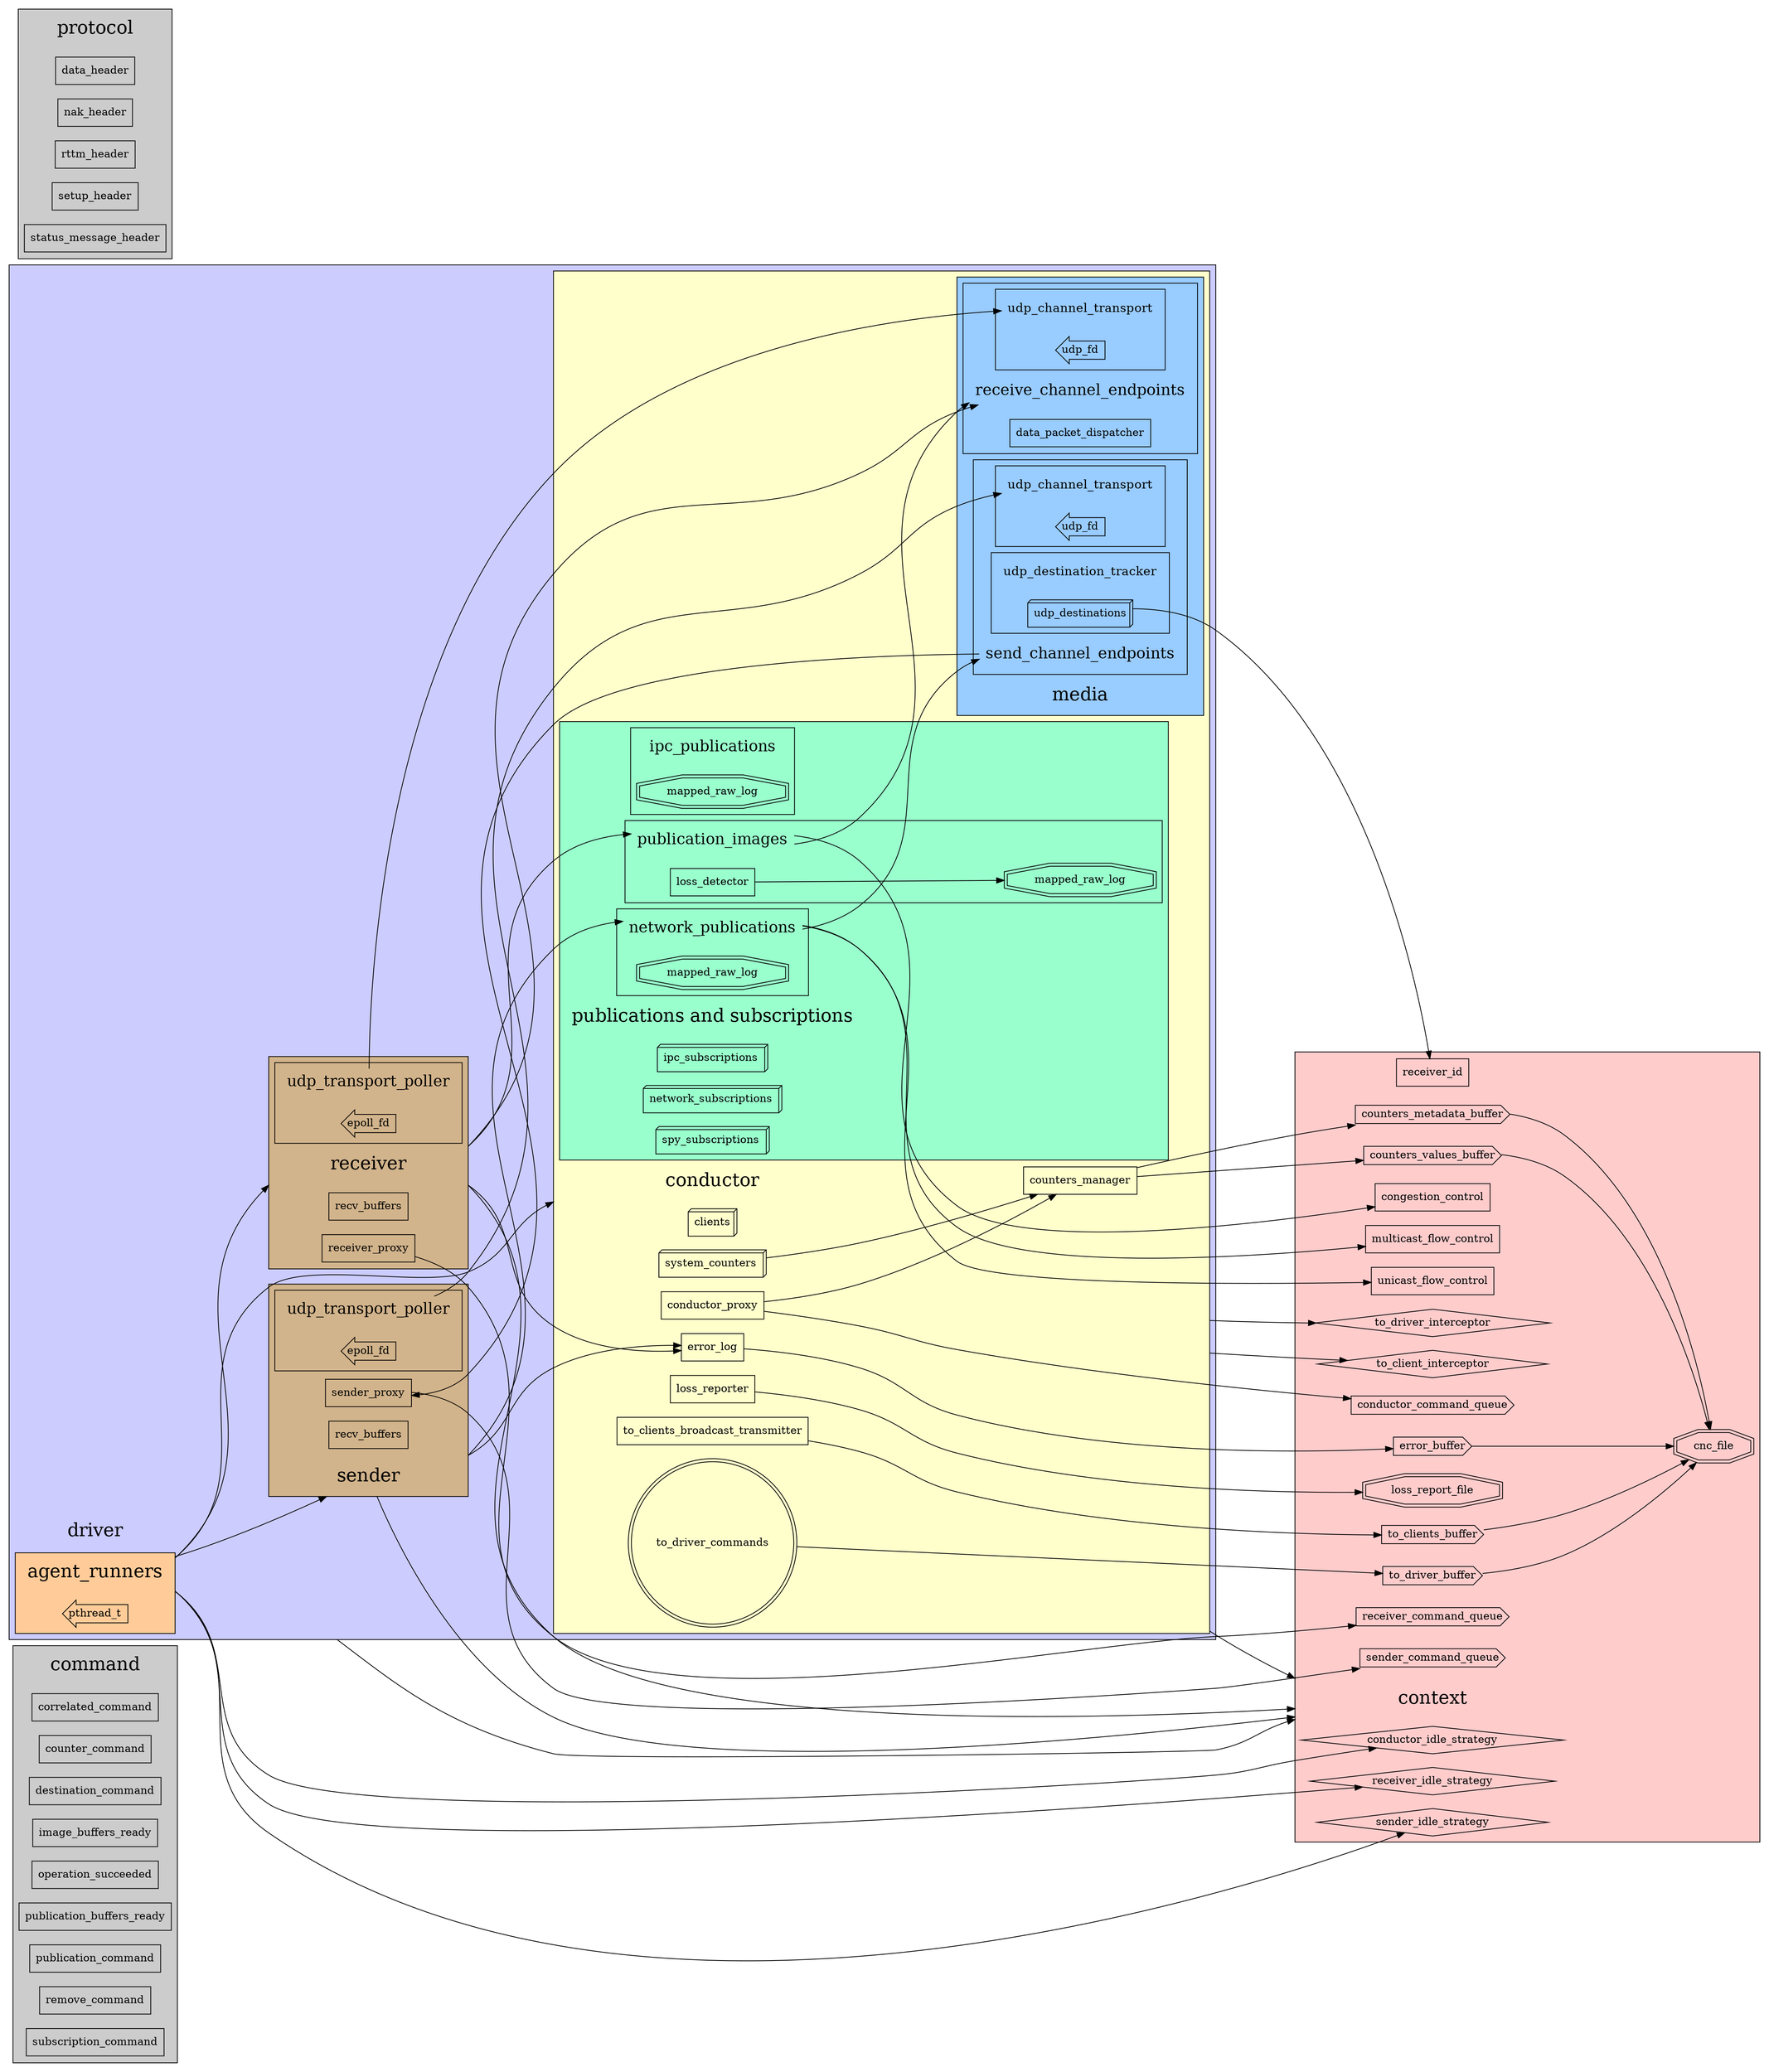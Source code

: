 digraph aeron_media_driver {

    ranksep=2.0;
    rankdir=LR;
    compound=true;

    subgraph cluster_command {
        style = filled;
        fillcolor = "#cccccc";

        command [ label="command" shape="none" fontsize=24 ];

        correlated_command [ label="correlated_command" shape="record" ];
        counter_command [ label="counter_command" shape="record" ];
        destination_command [ label="destination_command" shape="record" ];
        image_buffers_ready [ label="image_buffers_ready" shape="record" ];
        operation_succeeded [ label="operation_succeeded" shape="record" ];
        publication_buffers_ready [ label="publication_buffers_ready" shape="record" ];
        publication_command [ label="publication_command" shape="record" ];
        remove_command [ label="remove_command" shape="record" ];
        subscription_command [ label="subscription_command" shape="record" ];
    }

    subgraph cluster_context {
        style = filled;
        fillcolor = "#ffcccc";

        context [ label="context" shape="none" fontsize=24 ];

        cnc_file [ label="cnc_file" shape="doubleoctagon" ];
        conductor_command_queue [ label="conductor_command_queue" shape="cds" ];
        conductor_idle_strategy [ label="conductor_idle_strategy" shape="diamond" ];
        congestion_control [ label="congestion_control" shape="record" ];
        counters_metadata_buffer [ label="counters_metadata_buffer" shape="cds" ];
        counters_values_buffer [ label="counters_values_buffer" shape="cds" ];
        error_buffer [ label="error_buffer" shape="cds" ];
        loss_report_file [ label="loss_report_file" shape="doubleoctagon" ];
        multicast_flow_control [ label="multicast_flow_control" shape="record" ];
        receiver_command_queue [ label="receiver_command_queue" shape="cds" ];
        receiver_id [ label="receiver_id" shape="record" ];
        receiver_idle_strategy [ label="receiver_idle_strategy" shape="diamond" ];
        sender_command_queue [ label="sender_command_queue" shape="cds" ];
        sender_idle_strategy [ label="sender_idle_strategy" shape="diamond" ];
        to_client_interceptor [ label="to_client_interceptor" shape="diamond" ];
        to_clients_buffer [ label="to_clients_buffer" shape="cds" ];
        to_driver_buffer [ label="to_driver_buffer" shape="cds" ];
        to_driver_interceptor [ label="to_driver_interceptor" shape="diamond" ];
        unicast_flow_control [ label="unicast_flow_control" shape="record" ];

        counters_metadata_buffer -> cnc_file;
        counters_values_buffer -> cnc_file;
        error_buffer -> cnc_file;
        to_clients_buffer -> cnc_file;
        to_driver_buffer -> cnc_file;
    }

    subgraph cluster_driver {
        style = filled;
        fillcolor = "#ccccff";

        driver [ label="driver" shape="none" fontsize=24 ];

        subgraph cluster_agent_runners {
            style = filled;
            fillcolor = "#ffcc99";

            agent_runners [ label="agent_runners" shape="none" fontsize=24 ];

            pthread_t [ label="pthread_t" shape="larrow" ];
        }

        subgraph cluster_conductor {
            style = filled;
            fillcolor = "#ffffcc";

            conductor [ label="conductor" shape="none" fontsize=24 ];

            clients [ label="clients" shape="box3d" ];
            conductor_proxy [ label="conductor_proxy" shape="record" ];
            counters_manager [ label="counters_manager" shape="record" ];
            error_log [ label="error_log" shape="record" ];
            loss_reporter [ label="loss_reporter" shape="record" ];
            system_counters [ label="system_counters " shape="box3d" ];
            to_clients_broadcast_transmitter [ label="to_clients_broadcast_transmitter" shape="record" ];
            to_driver_commands [ label="to_driver_commands" shape="doublecircle" ];

            subgraph cluster_media {
                style = filled;
                fillcolor = "#99ccff";

                media [ label="media" shape="none" fontsize=24 ];

                subgraph cluster_receive_channel_endpoints {
                    style = filled;
                    fillcolor = "#99ccff";

                    receive_channel_endpoints [ label="receive_channel_endpoints" shape="none" fontsize=20 ];

                    data_packet_dispatcher [ label="data_packet_dispatcher" shape="record" ];

                    subgraph cluster_receive_udp_channel_transport {
                        style = filled;
                        fillcolor = "#99ccff";

                        receive_udp_channel_transport [ label="udp_channel_transport" shape="none" fontsize=16 ];

                        receive_udp_fd [ label="udp_fd" shape="larrow" ];
                    }
                }

                subgraph cluster_send_channel_endpoints {
                    style = filled;
                    fillcolor = "#99ccff";

                    send_channel_endpoints [ label="send_channel_endpoints" shape="none" fontsize=20 ];

                    subgraph cluster_send_udp_channel_transport {
                        style = filled;
                        fillcolor = "#99ccff";

                        send_udp_channel_transport [ label="udp_channel_transport" shape="none" fontsize=16 ];

                        send_udp_fd [ label="udp_fd" shape="larrow" ];
                    }

                    subgraph cluster_udp_destination_tracker {
                        style = filled;
                        fillcolor = "#99ccff";

                        udp_destination_tracker [ label="udp_destination_tracker" shape="none" fontsize=16 ];

                        udp_destinations [ label="udp_destinations" shape="box3d" ];
                    }
                }
            }

            subgraph cluster_pubsub {
                style = filled;
                fillcolor = "#99ffcc";

                pubsub [ label="publications and subscriptions" shape="none" fontsize=24 ];

                ipc_subscriptions [ label="ipc_subscriptions " shape="box3d" ];
                network_subscriptions [ label="network_subscriptions " shape="box3d" ];
                spy_subscriptions [ label="spy_subscriptions " shape="box3d" ];

                subgraph cluster_ipc_publications {
                    style = filled;
                    fillcolor = "#99ffcc";

                    ipc_publications [ label="ipc_publications" shape="none" fontsize=20 ];

                    ip_mapped_raw_log [ label="mapped_raw_log" shape="doubleoctagon" ];
                }

                subgraph cluster_network_publications {
                    style = filled;
                    fillcolor = "#99ffcc";

                    network_publications [ label="network_publications" shape="none" fontsize=20 ];

                    np_mapped_raw_log [ label="mapped_raw_log" shape="doubleoctagon" ];
                }

                subgraph cluster_publication_images {
                    style = filled;
                    fillcolor = "#99ffcc";

                    publication_images [ label="publication_images" shape="none" fontsize=20 ];

                    loss_detector [ label="loss_detector" shape="record" ];
                    pi_mapped_raw_log [ label="mapped_raw_log" shape="doubleoctagon" ];

                    loss_detector -> pi_mapped_raw_log;
                }
            }

            publication_images -> receive_channel_endpoints;
            network_publications -> send_channel_endpoints;
        }

        subgraph cluster_receiver {
            style = filled;
            fillcolor = "#d2b48c";

            receiver [ label="receiver" shape="none" fontsize=24 ];

            receiver_recv_buffers [ label="recv_buffers" shape="record" ];
            receiver_proxy [ label="receiver_proxy" shape="record" ];

            subgraph cluster_receiver_udp_transport_poller {
                style = filled;
                fillcolor = "#d2b48c";

                receiver_udp_transport_poller [ label="udp_transport_poller" shape="none" fontsize=20 ];

                receiver_epoll_fd [ label="epoll_fd" shape="larrow" ];
            }
        }

        subgraph cluster_sender {
            style = filled;
            fillcolor = "#d2b48c";

            sender [ label="sender" shape="none" fontsize=24 ];

            sender_recv_buffers [ label="recv_buffers" shape="record" ];
            sender_proxy [ label="sender_proxy" shape="record" ];

            subgraph cluster_sender_udp_transport_poller {
                style = filled;
                fillcolor = "#d2b48c";

                sender_udp_transport_poller [ label="udp_transport_poller" shape="none" fontsize=20 ];

                sender_epoll_fd [ label="epoll_fd" shape="larrow" ];
            }
        }

        agent_runners -> conductor [ ltail=cluster_agent_runners, lhead=cluster_conductor ];
        agent_runners -> conductor_idle_strategy [ ltail=cluster_agent_runners ];
        agent_runners -> receiver [ ltail=cluster_agent_runners, lhead=cluster_receiver ];
        agent_runners -> receiver_idle_strategy [ ltail=cluster_agent_runners ];
        agent_runners -> sender [ ltail=cluster_agent_runners, lhead=cluster_sender ];
        agent_runners -> sender_idle_strategy [ ltail=cluster_agent_runners ];
        receiver_udp_transport_poller -> receive_udp_channel_transport;
        sender_udp_transport_poller -> send_udp_channel_transport;
    }

    subgraph cluster_protocol {
        style = filled;
        fillcolor = "#cccccc";

        protocol [ label="protocol" shape="none" fontsize=24 ];

        data_header [ label="data_header" shape="record" ];
        nak_header [ label="nak_header" shape="record" ];
        rttm_header [ label="rttm_header" shape="record" ];
        setup_header [ label="setup_header" shape="record" ];
        status_message_header [ label="status_message_header" shape="record" ];
    }

    conductor -> context [ ltail=cluster_conductor, lhead=cluster_context ];
    conductor -> to_client_interceptor [ ltail=cluster_conductor ];
    conductor -> to_driver_interceptor [ ltail=cluster_conductor ];
    conductor_proxy -> conductor_command_queue;
    conductor_proxy -> counters_manager;
    counters_manager -> counters_metadata_buffer;
    counters_manager -> counters_values_buffer;
    driver -> context [ ltail=cluster_driver, lhead=cluster_context ]
    error_log -> error_buffer;
    loss_reporter -> loss_report_file;
    network_publications -> multicast_flow_control;
    network_publications -> unicast_flow_control;
    publication_images -> congestion_control;
    receiver -> context [ ltail=cluster_receiver, lhead=cluster_context ];
    receiver -> error_log [ ltail=cluster_receiver ];
    receiver -> publication_images [ ltail=cluster_receiver];
    receiver -> receive_channel_endpoints [ ltail=cluster_receiver];
    receiver_proxy -> receiver_command_queue;
    send_channel_endpoints -> sender_proxy;
    sender -> context [ ltail=cluster_sender, lhead=cluster_context ];
    sender -> error_log [ ltail=cluster_sender ];
    sender -> network_publications [ ltail=cluster_sender ];
    sender_proxy -> sender_command_queue; 
    system_counters -> counters_manager;
    to_clients_broadcast_transmitter -> to_clients_buffer;
    to_driver_commands -> to_driver_buffer;
    udp_destinations -> receiver_id;
}
